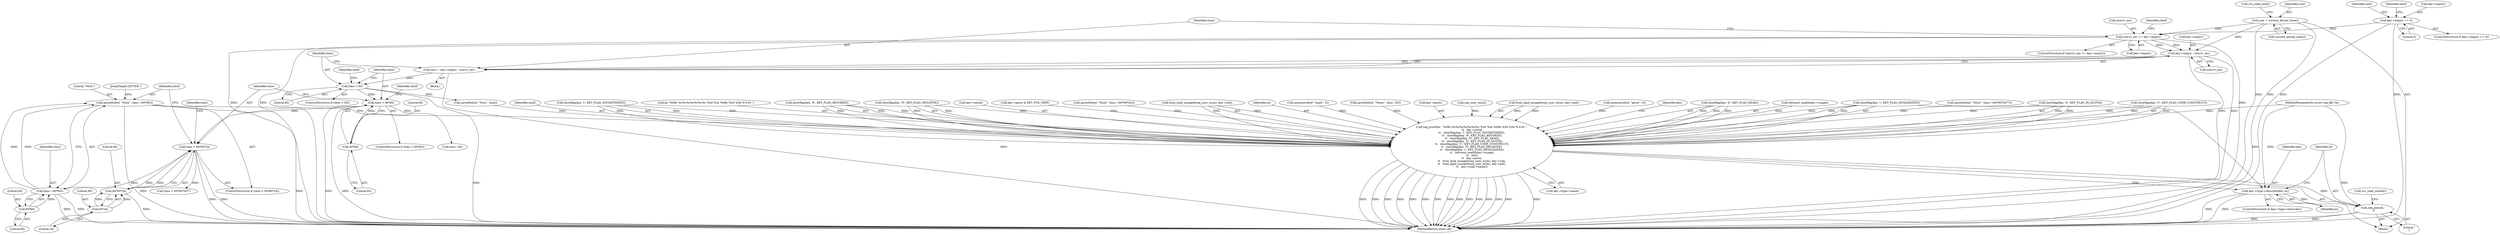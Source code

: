 digraph "0_linux_363b02dab09b3226f3bd1420dad9c72b79a42a76_12@API" {
"1000231" [label="(Call,sprintf(xbuf, \"%luh\", timo / (60*60)))"];
"1000234" [label="(Call,timo / (60*60))"];
"1000224" [label="(Call,timo < 60*60*24)"];
"1000211" [label="(Call,timo < 60*60)"];
"1000202" [label="(Call,timo < 60)"];
"1000192" [label="(Call,timo = key->expiry - now.tv_sec)"];
"1000194" [label="(Call,key->expiry - now.tv_sec)"];
"1000178" [label="(Call,now.tv_sec >= key->expiry)"];
"1000161" [label="(Call,now = current_kernel_time())"];
"1000166" [label="(Call,key->expiry == 0)"];
"1000213" [label="(Call,60*60)"];
"1000226" [label="(Call,60*60*24)"];
"1000228" [label="(Call,60*24)"];
"1000236" [label="(Call,60*60)"];
"1000274" [label="(Call,seq_printf(m, \"%08x %c%c%c%c%c%c%c %5d %4s %08x %5d %5d %-9.9s \",\n \t\t   key->serial,\n\t\t   showflag(key, 'I', KEY_FLAG_INSTANTIATED),\n \t\t   showflag(key, 'R', KEY_FLAG_REVOKED),\n \t\t   showflag(key, 'D', KEY_FLAG_DEAD),\n \t\t   showflag(key, 'Q', KEY_FLAG_IN_QUOTA),\n \t\t   showflag(key, 'U', KEY_FLAG_USER_CONSTRUCT),\n\t\t   showflag(key, 'N', KEY_FLAG_NEGATIVE),\n \t\t   showflag(key, 'i', KEY_FLAG_INVALIDATED),\n \t\t   refcount_read(&key->usage),\n \t\t   xbuf,\n\t\t   key->perm,\n\t\t   from_kuid_munged(seq_user_ns(m), key->uid),\n\t\t   from_kgid_munged(seq_user_ns(m), key->gid),\n\t\t   key->type->name))"];
"1000340" [label="(Call,key->type->describe(key, m))"];
"1000343" [label="(Call,seq_putc(m, '\n'))"];
"1000203" [label="(Identifier,timo)"];
"1000232" [label="(Identifier,xbuf)"];
"1000292" [label="(Call,showflag(key, 'Q', KEY_FLAG_IN_QUOTA))"];
"1000296" [label="(Call,showflag(key, 'U', KEY_FLAG_USER_CONSTRUCT))"];
"1000313" [label="(Identifier,xbuf)"];
"1000334" [label="(ControlStructure,if (key->type->describe))"];
"1000204" [label="(Literal,60)"];
"1000192" [label="(Call,timo = key->expiry - now.tv_sec)"];
"1000213" [label="(Call,60*60)"];
"1000194" [label="(Call,key->expiry - now.tv_sec)"];
"1000215" [label="(Literal,60)"];
"1000280" [label="(Call,showflag(key, 'I', KEY_FLAG_INSTANTIATED))"];
"1000340" [label="(Call,key->type->describe(key, m))"];
"1000163" [label="(Call,current_kernel_time())"];
"1000170" [label="(Literal,0)"];
"1000224" [label="(Call,timo < 60*60*24)"];
"1000195" [label="(Call,key->expiry)"];
"1000349" [label="(MethodReturn,static int)"];
"1000276" [label="(Literal,\"%08x %c%c%c%c%c%c%c %5d %4s %08x %5d %5d %-9.9s \")"];
"1000284" [label="(Call,showflag(key, 'R', KEY_FLAG_REVOKED))"];
"1000167" [label="(Call,key->expiry)"];
"1000342" [label="(Identifier,m)"];
"1000344" [label="(Identifier,m)"];
"1000223" [label="(ControlStructure,if (timo < 60*60*24))"];
"1000206" [label="(Identifier,xbuf)"];
"1000300" [label="(Call,showflag(key, 'N', KEY_FLAG_NEGATIVE))"];
"1000180" [label="(Identifier,now)"];
"1000225" [label="(Identifier,timo)"];
"1000235" [label="(Identifier,timo)"];
"1000277" [label="(Call,key->serial)"];
"1000237" [label="(Literal,60)"];
"1000166" [label="(Call,key->expiry == 0)"];
"1000179" [label="(Call,now.tv_sec)"];
"1000273" [label="(JumpTarget,LETTER :)"];
"1000230" [label="(Literal,24)"];
"1000346" [label="(Call,rcu_read_unlock())"];
"1000124" [label="(Call,key->perm & KEY_POS_VIEW)"];
"1000177" [label="(ControlStructure,if (now.tv_sec >= key->expiry))"];
"1000217" [label="(Identifier,xbuf)"];
"1000226" [label="(Call,60*60*24)"];
"1000236" [label="(Call,60*60)"];
"1000341" [label="(Identifier,key)"];
"1000173" [label="(Identifier,xbuf)"];
"1000191" [label="(Block,)"];
"1000210" [label="(ControlStructure,if (timo < 60*60))"];
"1000219" [label="(Call,timo / 60)"];
"1000202" [label="(Call,timo < 60)"];
"1000250" [label="(Call,sprintf(xbuf, \"%lud\", timo / (60*60*24)))"];
"1000229" [label="(Literal,60)"];
"1000198" [label="(Call,now.tv_sec)"];
"1000231" [label="(Call,sprintf(xbuf, \"%luh\", timo / (60*60)))"];
"1000165" [label="(ControlStructure,if (key->expiry == 0))"];
"1000234" [label="(Call,timo / (60*60))"];
"1000345" [label="(Literal,'\n')"];
"1000104" [label="(MethodParameterIn,struct seq_file *m)"];
"1000182" [label="(Call,key->expiry)"];
"1000211" [label="(Call,timo < 60*60)"];
"1000317" [label="(Call,from_kuid_munged(seq_user_ns(m), key->uid))"];
"1000238" [label="(Literal,60)"];
"1000343" [label="(Call,seq_putc(m, '\n'))"];
"1000275" [label="(Identifier,m)"];
"1000329" [label="(Call,key->type->name)"];
"1000193" [label="(Identifier,timo)"];
"1000186" [label="(Call,memcpy(xbuf, \"expd\", 5))"];
"1000205" [label="(Call,sprintf(xbuf, \"%lus\", timo))"];
"1000178" [label="(Call,now.tv_sec >= key->expiry)"];
"1000216" [label="(Call,sprintf(xbuf, \"%lum\", timo / 60))"];
"1000233" [label="(Literal,\"%luh\")"];
"1000314" [label="(Call,key->perm)"];
"1000161" [label="(Call,now = current_kernel_time())"];
"1000324" [label="(Call,seq_user_ns(m))"];
"1000164" [label="(Call,rcu_read_lock())"];
"1000323" [label="(Call,from_kgid_munged(seq_user_ns(m), key->gid))"];
"1000162" [label="(Identifier,now)"];
"1000172" [label="(Call,memcpy(xbuf, \"perm\", 5))"];
"1000242" [label="(Identifier,timo)"];
"1000201" [label="(ControlStructure,if (timo < 60))"];
"1000106" [label="(Block,)"];
"1000274" [label="(Call,seq_printf(m, \"%08x %c%c%c%c%c%c%c %5d %4s %08x %5d %5d %-9.9s \",\n \t\t   key->serial,\n\t\t   showflag(key, 'I', KEY_FLAG_INSTANTIATED),\n \t\t   showflag(key, 'R', KEY_FLAG_REVOKED),\n \t\t   showflag(key, 'D', KEY_FLAG_DEAD),\n \t\t   showflag(key, 'Q', KEY_FLAG_IN_QUOTA),\n \t\t   showflag(key, 'U', KEY_FLAG_USER_CONSTRUCT),\n\t\t   showflag(key, 'N', KEY_FLAG_NEGATIVE),\n \t\t   showflag(key, 'i', KEY_FLAG_INVALIDATED),\n \t\t   refcount_read(&key->usage),\n \t\t   xbuf,\n\t\t   key->perm,\n\t\t   from_kuid_munged(seq_user_ns(m), key->uid),\n\t\t   from_kgid_munged(seq_user_ns(m), key->gid),\n\t\t   key->type->name))"];
"1000241" [label="(Call,timo < 60*60*24*7)"];
"1000337" [label="(Identifier,key)"];
"1000227" [label="(Literal,60)"];
"1000228" [label="(Call,60*24)"];
"1000288" [label="(Call,showflag(key, 'D', KEY_FLAG_DEAD))"];
"1000212" [label="(Identifier,timo)"];
"1000308" [label="(Call,refcount_read(&key->usage))"];
"1000304" [label="(Call,showflag(key, 'i', KEY_FLAG_INVALIDATED))"];
"1000261" [label="(Call,sprintf(xbuf, \"%luw\", timo / (60*60*24*7)))"];
"1000214" [label="(Literal,60)"];
"1000187" [label="(Identifier,xbuf)"];
"1000231" -> "1000223"  [label="AST: "];
"1000231" -> "1000234"  [label="CFG: "];
"1000232" -> "1000231"  [label="AST: "];
"1000233" -> "1000231"  [label="AST: "];
"1000234" -> "1000231"  [label="AST: "];
"1000273" -> "1000231"  [label="CFG: "];
"1000231" -> "1000349"  [label="DDG: "];
"1000231" -> "1000349"  [label="DDG: "];
"1000234" -> "1000231"  [label="DDG: "];
"1000234" -> "1000231"  [label="DDG: "];
"1000231" -> "1000274"  [label="DDG: "];
"1000234" -> "1000236"  [label="CFG: "];
"1000235" -> "1000234"  [label="AST: "];
"1000236" -> "1000234"  [label="AST: "];
"1000234" -> "1000349"  [label="DDG: "];
"1000234" -> "1000349"  [label="DDG: "];
"1000224" -> "1000234"  [label="DDG: "];
"1000236" -> "1000234"  [label="DDG: "];
"1000224" -> "1000223"  [label="AST: "];
"1000224" -> "1000226"  [label="CFG: "];
"1000225" -> "1000224"  [label="AST: "];
"1000226" -> "1000224"  [label="AST: "];
"1000232" -> "1000224"  [label="CFG: "];
"1000242" -> "1000224"  [label="CFG: "];
"1000224" -> "1000349"  [label="DDG: "];
"1000224" -> "1000349"  [label="DDG: "];
"1000211" -> "1000224"  [label="DDG: "];
"1000226" -> "1000224"  [label="DDG: "];
"1000226" -> "1000224"  [label="DDG: "];
"1000224" -> "1000241"  [label="DDG: "];
"1000211" -> "1000210"  [label="AST: "];
"1000211" -> "1000213"  [label="CFG: "];
"1000212" -> "1000211"  [label="AST: "];
"1000213" -> "1000211"  [label="AST: "];
"1000217" -> "1000211"  [label="CFG: "];
"1000225" -> "1000211"  [label="CFG: "];
"1000211" -> "1000349"  [label="DDG: "];
"1000211" -> "1000349"  [label="DDG: "];
"1000202" -> "1000211"  [label="DDG: "];
"1000213" -> "1000211"  [label="DDG: "];
"1000211" -> "1000219"  [label="DDG: "];
"1000202" -> "1000201"  [label="AST: "];
"1000202" -> "1000204"  [label="CFG: "];
"1000203" -> "1000202"  [label="AST: "];
"1000204" -> "1000202"  [label="AST: "];
"1000206" -> "1000202"  [label="CFG: "];
"1000212" -> "1000202"  [label="CFG: "];
"1000202" -> "1000349"  [label="DDG: "];
"1000192" -> "1000202"  [label="DDG: "];
"1000202" -> "1000205"  [label="DDG: "];
"1000192" -> "1000191"  [label="AST: "];
"1000192" -> "1000194"  [label="CFG: "];
"1000193" -> "1000192"  [label="AST: "];
"1000194" -> "1000192"  [label="AST: "];
"1000203" -> "1000192"  [label="CFG: "];
"1000192" -> "1000349"  [label="DDG: "];
"1000194" -> "1000192"  [label="DDG: "];
"1000194" -> "1000192"  [label="DDG: "];
"1000194" -> "1000198"  [label="CFG: "];
"1000195" -> "1000194"  [label="AST: "];
"1000198" -> "1000194"  [label="AST: "];
"1000194" -> "1000349"  [label="DDG: "];
"1000194" -> "1000349"  [label="DDG: "];
"1000178" -> "1000194"  [label="DDG: "];
"1000178" -> "1000194"  [label="DDG: "];
"1000161" -> "1000194"  [label="DDG: "];
"1000178" -> "1000177"  [label="AST: "];
"1000178" -> "1000182"  [label="CFG: "];
"1000179" -> "1000178"  [label="AST: "];
"1000182" -> "1000178"  [label="AST: "];
"1000187" -> "1000178"  [label="CFG: "];
"1000193" -> "1000178"  [label="CFG: "];
"1000178" -> "1000349"  [label="DDG: "];
"1000178" -> "1000349"  [label="DDG: "];
"1000178" -> "1000349"  [label="DDG: "];
"1000161" -> "1000178"  [label="DDG: "];
"1000166" -> "1000178"  [label="DDG: "];
"1000161" -> "1000106"  [label="AST: "];
"1000161" -> "1000163"  [label="CFG: "];
"1000162" -> "1000161"  [label="AST: "];
"1000163" -> "1000161"  [label="AST: "];
"1000164" -> "1000161"  [label="CFG: "];
"1000161" -> "1000349"  [label="DDG: "];
"1000161" -> "1000349"  [label="DDG: "];
"1000166" -> "1000165"  [label="AST: "];
"1000166" -> "1000170"  [label="CFG: "];
"1000167" -> "1000166"  [label="AST: "];
"1000170" -> "1000166"  [label="AST: "];
"1000173" -> "1000166"  [label="CFG: "];
"1000180" -> "1000166"  [label="CFG: "];
"1000166" -> "1000349"  [label="DDG: "];
"1000166" -> "1000349"  [label="DDG: "];
"1000213" -> "1000215"  [label="CFG: "];
"1000214" -> "1000213"  [label="AST: "];
"1000215" -> "1000213"  [label="AST: "];
"1000226" -> "1000228"  [label="CFG: "];
"1000227" -> "1000226"  [label="AST: "];
"1000228" -> "1000226"  [label="AST: "];
"1000226" -> "1000349"  [label="DDG: "];
"1000228" -> "1000226"  [label="DDG: "];
"1000228" -> "1000226"  [label="DDG: "];
"1000228" -> "1000230"  [label="CFG: "];
"1000229" -> "1000228"  [label="AST: "];
"1000230" -> "1000228"  [label="AST: "];
"1000236" -> "1000238"  [label="CFG: "];
"1000237" -> "1000236"  [label="AST: "];
"1000238" -> "1000236"  [label="AST: "];
"1000274" -> "1000106"  [label="AST: "];
"1000274" -> "1000329"  [label="CFG: "];
"1000275" -> "1000274"  [label="AST: "];
"1000276" -> "1000274"  [label="AST: "];
"1000277" -> "1000274"  [label="AST: "];
"1000280" -> "1000274"  [label="AST: "];
"1000284" -> "1000274"  [label="AST: "];
"1000288" -> "1000274"  [label="AST: "];
"1000292" -> "1000274"  [label="AST: "];
"1000296" -> "1000274"  [label="AST: "];
"1000300" -> "1000274"  [label="AST: "];
"1000304" -> "1000274"  [label="AST: "];
"1000308" -> "1000274"  [label="AST: "];
"1000313" -> "1000274"  [label="AST: "];
"1000314" -> "1000274"  [label="AST: "];
"1000317" -> "1000274"  [label="AST: "];
"1000323" -> "1000274"  [label="AST: "];
"1000329" -> "1000274"  [label="AST: "];
"1000337" -> "1000274"  [label="CFG: "];
"1000274" -> "1000349"  [label="DDG: "];
"1000274" -> "1000349"  [label="DDG: "];
"1000274" -> "1000349"  [label="DDG: "];
"1000274" -> "1000349"  [label="DDG: "];
"1000274" -> "1000349"  [label="DDG: "];
"1000274" -> "1000349"  [label="DDG: "];
"1000274" -> "1000349"  [label="DDG: "];
"1000274" -> "1000349"  [label="DDG: "];
"1000274" -> "1000349"  [label="DDG: "];
"1000274" -> "1000349"  [label="DDG: "];
"1000274" -> "1000349"  [label="DDG: "];
"1000274" -> "1000349"  [label="DDG: "];
"1000274" -> "1000349"  [label="DDG: "];
"1000274" -> "1000349"  [label="DDG: "];
"1000274" -> "1000349"  [label="DDG: "];
"1000324" -> "1000274"  [label="DDG: "];
"1000104" -> "1000274"  [label="DDG: "];
"1000280" -> "1000274"  [label="DDG: "];
"1000280" -> "1000274"  [label="DDG: "];
"1000280" -> "1000274"  [label="DDG: "];
"1000284" -> "1000274"  [label="DDG: "];
"1000284" -> "1000274"  [label="DDG: "];
"1000284" -> "1000274"  [label="DDG: "];
"1000288" -> "1000274"  [label="DDG: "];
"1000288" -> "1000274"  [label="DDG: "];
"1000288" -> "1000274"  [label="DDG: "];
"1000292" -> "1000274"  [label="DDG: "];
"1000292" -> "1000274"  [label="DDG: "];
"1000292" -> "1000274"  [label="DDG: "];
"1000296" -> "1000274"  [label="DDG: "];
"1000296" -> "1000274"  [label="DDG: "];
"1000296" -> "1000274"  [label="DDG: "];
"1000300" -> "1000274"  [label="DDG: "];
"1000300" -> "1000274"  [label="DDG: "];
"1000300" -> "1000274"  [label="DDG: "];
"1000304" -> "1000274"  [label="DDG: "];
"1000304" -> "1000274"  [label="DDG: "];
"1000304" -> "1000274"  [label="DDG: "];
"1000308" -> "1000274"  [label="DDG: "];
"1000186" -> "1000274"  [label="DDG: "];
"1000250" -> "1000274"  [label="DDG: "];
"1000216" -> "1000274"  [label="DDG: "];
"1000205" -> "1000274"  [label="DDG: "];
"1000261" -> "1000274"  [label="DDG: "];
"1000172" -> "1000274"  [label="DDG: "];
"1000124" -> "1000274"  [label="DDG: "];
"1000317" -> "1000274"  [label="DDG: "];
"1000317" -> "1000274"  [label="DDG: "];
"1000323" -> "1000274"  [label="DDG: "];
"1000323" -> "1000274"  [label="DDG: "];
"1000274" -> "1000340"  [label="DDG: "];
"1000274" -> "1000343"  [label="DDG: "];
"1000340" -> "1000334"  [label="AST: "];
"1000340" -> "1000342"  [label="CFG: "];
"1000341" -> "1000340"  [label="AST: "];
"1000342" -> "1000340"  [label="AST: "];
"1000344" -> "1000340"  [label="CFG: "];
"1000340" -> "1000349"  [label="DDG: "];
"1000340" -> "1000349"  [label="DDG: "];
"1000304" -> "1000340"  [label="DDG: "];
"1000104" -> "1000340"  [label="DDG: "];
"1000340" -> "1000343"  [label="DDG: "];
"1000343" -> "1000106"  [label="AST: "];
"1000343" -> "1000345"  [label="CFG: "];
"1000344" -> "1000343"  [label="AST: "];
"1000345" -> "1000343"  [label="AST: "];
"1000346" -> "1000343"  [label="CFG: "];
"1000343" -> "1000349"  [label="DDG: "];
"1000343" -> "1000349"  [label="DDG: "];
"1000104" -> "1000343"  [label="DDG: "];
}
